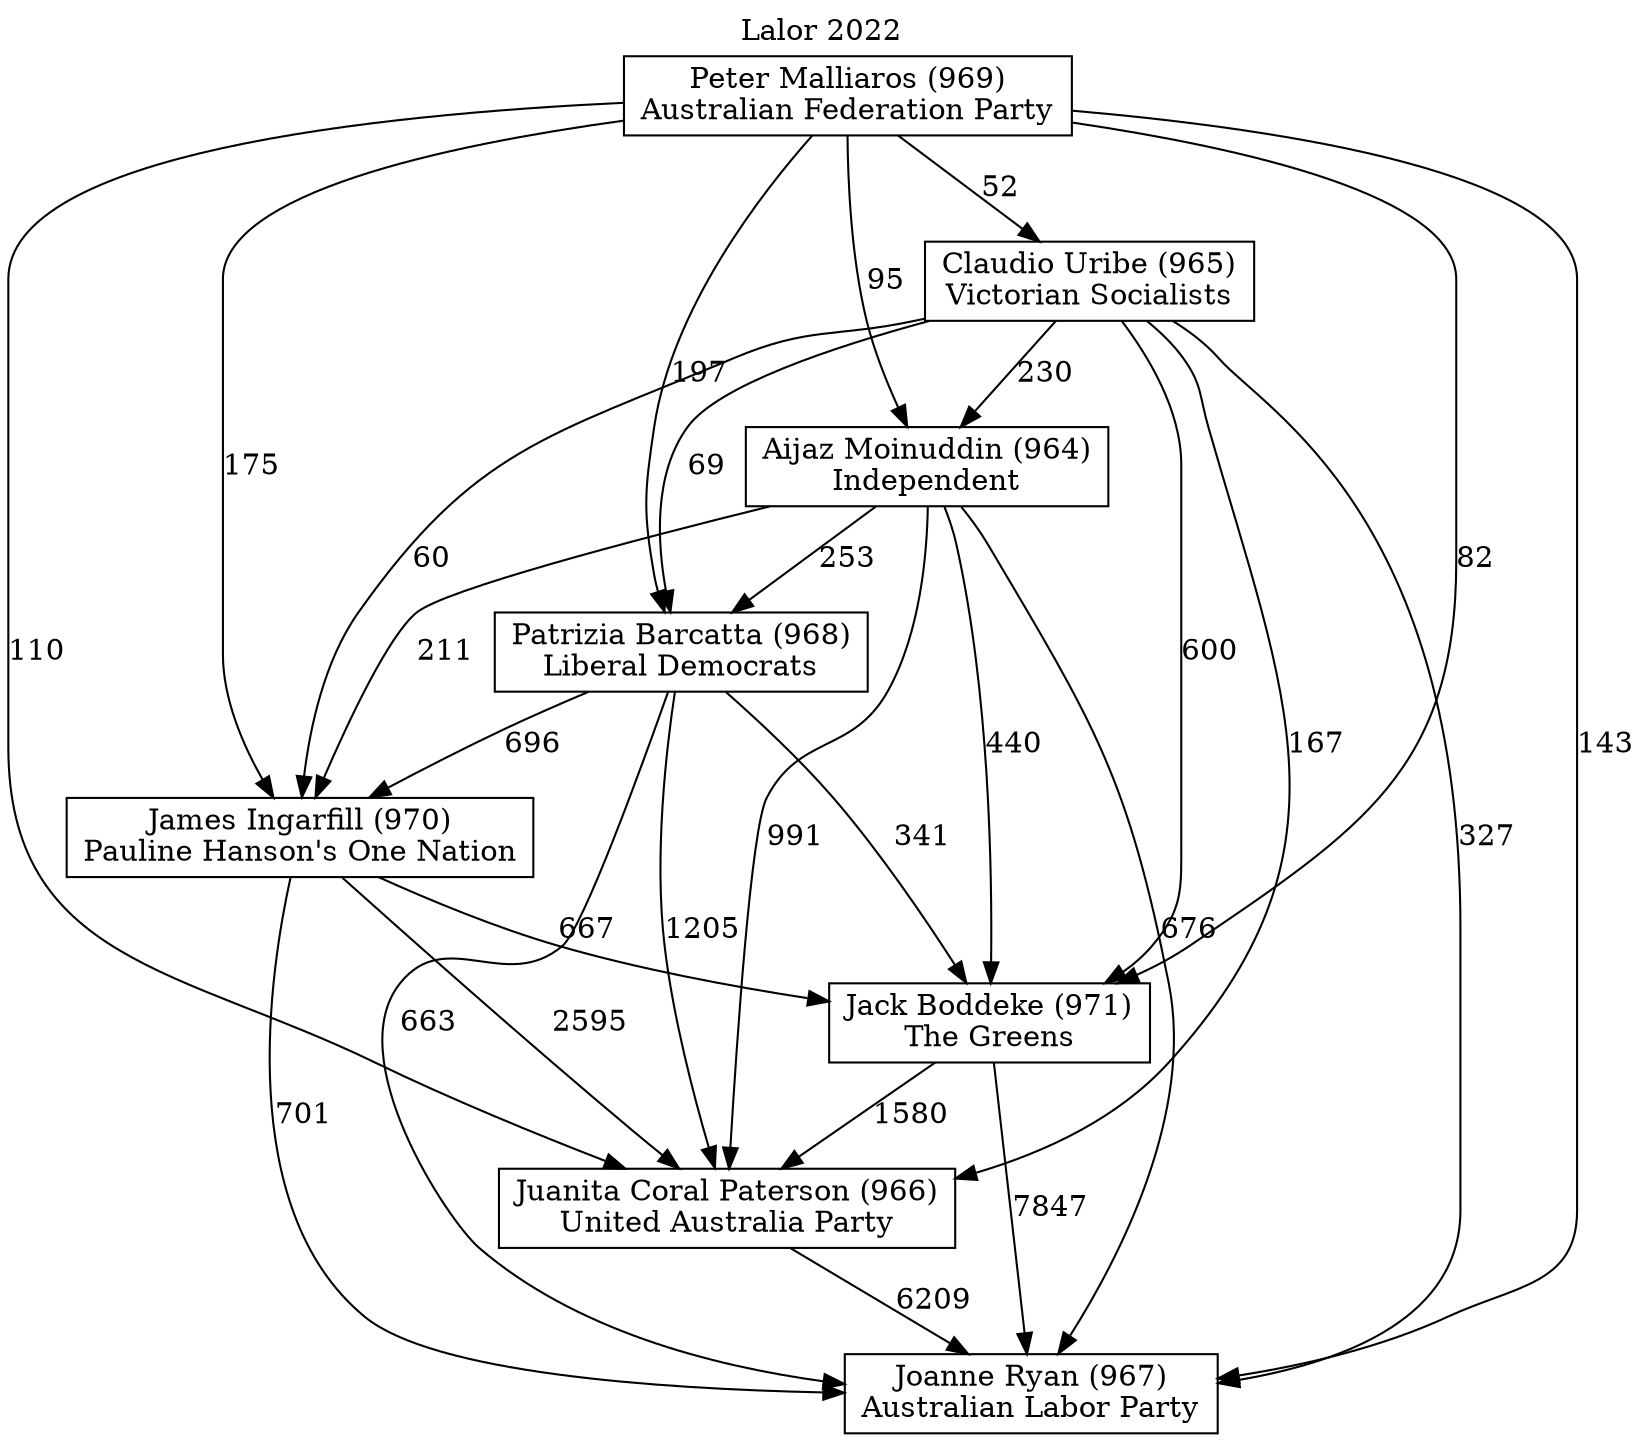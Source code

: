// House preference flow
digraph "Joanne Ryan (967)_Lalor_2022" {
	graph [label="Lalor 2022" labelloc=t mclimit=10]
	node [shape=box]
	"Joanne Ryan (967)" [label="Joanne Ryan (967)
Australian Labor Party"]
	"Juanita Coral Paterson (966)" [label="Juanita Coral Paterson (966)
United Australia Party"]
	"Jack Boddeke (971)" [label="Jack Boddeke (971)
The Greens"]
	"James Ingarfill (970)" [label="James Ingarfill (970)
Pauline Hanson's One Nation"]
	"Patrizia Barcatta (968)" [label="Patrizia Barcatta (968)
Liberal Democrats"]
	"Aijaz Moinuddin (964)" [label="Aijaz Moinuddin (964)
Independent"]
	"Claudio Uribe (965)" [label="Claudio Uribe (965)
Victorian Socialists"]
	"Peter Malliaros (969)" [label="Peter Malliaros (969)
Australian Federation Party"]
	"Juanita Coral Paterson (966)" -> "Joanne Ryan (967)" [label=6209]
	"Jack Boddeke (971)" -> "Juanita Coral Paterson (966)" [label=1580]
	"James Ingarfill (970)" -> "Jack Boddeke (971)" [label=667]
	"Patrizia Barcatta (968)" -> "James Ingarfill (970)" [label=696]
	"Aijaz Moinuddin (964)" -> "Patrizia Barcatta (968)" [label=253]
	"Claudio Uribe (965)" -> "Aijaz Moinuddin (964)" [label=230]
	"Peter Malliaros (969)" -> "Claudio Uribe (965)" [label=52]
	"Jack Boddeke (971)" -> "Joanne Ryan (967)" [label=7847]
	"James Ingarfill (970)" -> "Joanne Ryan (967)" [label=701]
	"Patrizia Barcatta (968)" -> "Joanne Ryan (967)" [label=663]
	"Aijaz Moinuddin (964)" -> "Joanne Ryan (967)" [label=676]
	"Claudio Uribe (965)" -> "Joanne Ryan (967)" [label=327]
	"Peter Malliaros (969)" -> "Joanne Ryan (967)" [label=143]
	"Peter Malliaros (969)" -> "Aijaz Moinuddin (964)" [label=95]
	"Claudio Uribe (965)" -> "Patrizia Barcatta (968)" [label=69]
	"Peter Malliaros (969)" -> "Patrizia Barcatta (968)" [label=197]
	"Aijaz Moinuddin (964)" -> "James Ingarfill (970)" [label=211]
	"Claudio Uribe (965)" -> "James Ingarfill (970)" [label=60]
	"Peter Malliaros (969)" -> "James Ingarfill (970)" [label=175]
	"Patrizia Barcatta (968)" -> "Jack Boddeke (971)" [label=341]
	"Aijaz Moinuddin (964)" -> "Jack Boddeke (971)" [label=440]
	"Claudio Uribe (965)" -> "Jack Boddeke (971)" [label=600]
	"Peter Malliaros (969)" -> "Jack Boddeke (971)" [label=82]
	"James Ingarfill (970)" -> "Juanita Coral Paterson (966)" [label=2595]
	"Patrizia Barcatta (968)" -> "Juanita Coral Paterson (966)" [label=1205]
	"Aijaz Moinuddin (964)" -> "Juanita Coral Paterson (966)" [label=991]
	"Claudio Uribe (965)" -> "Juanita Coral Paterson (966)" [label=167]
	"Peter Malliaros (969)" -> "Juanita Coral Paterson (966)" [label=110]
}
